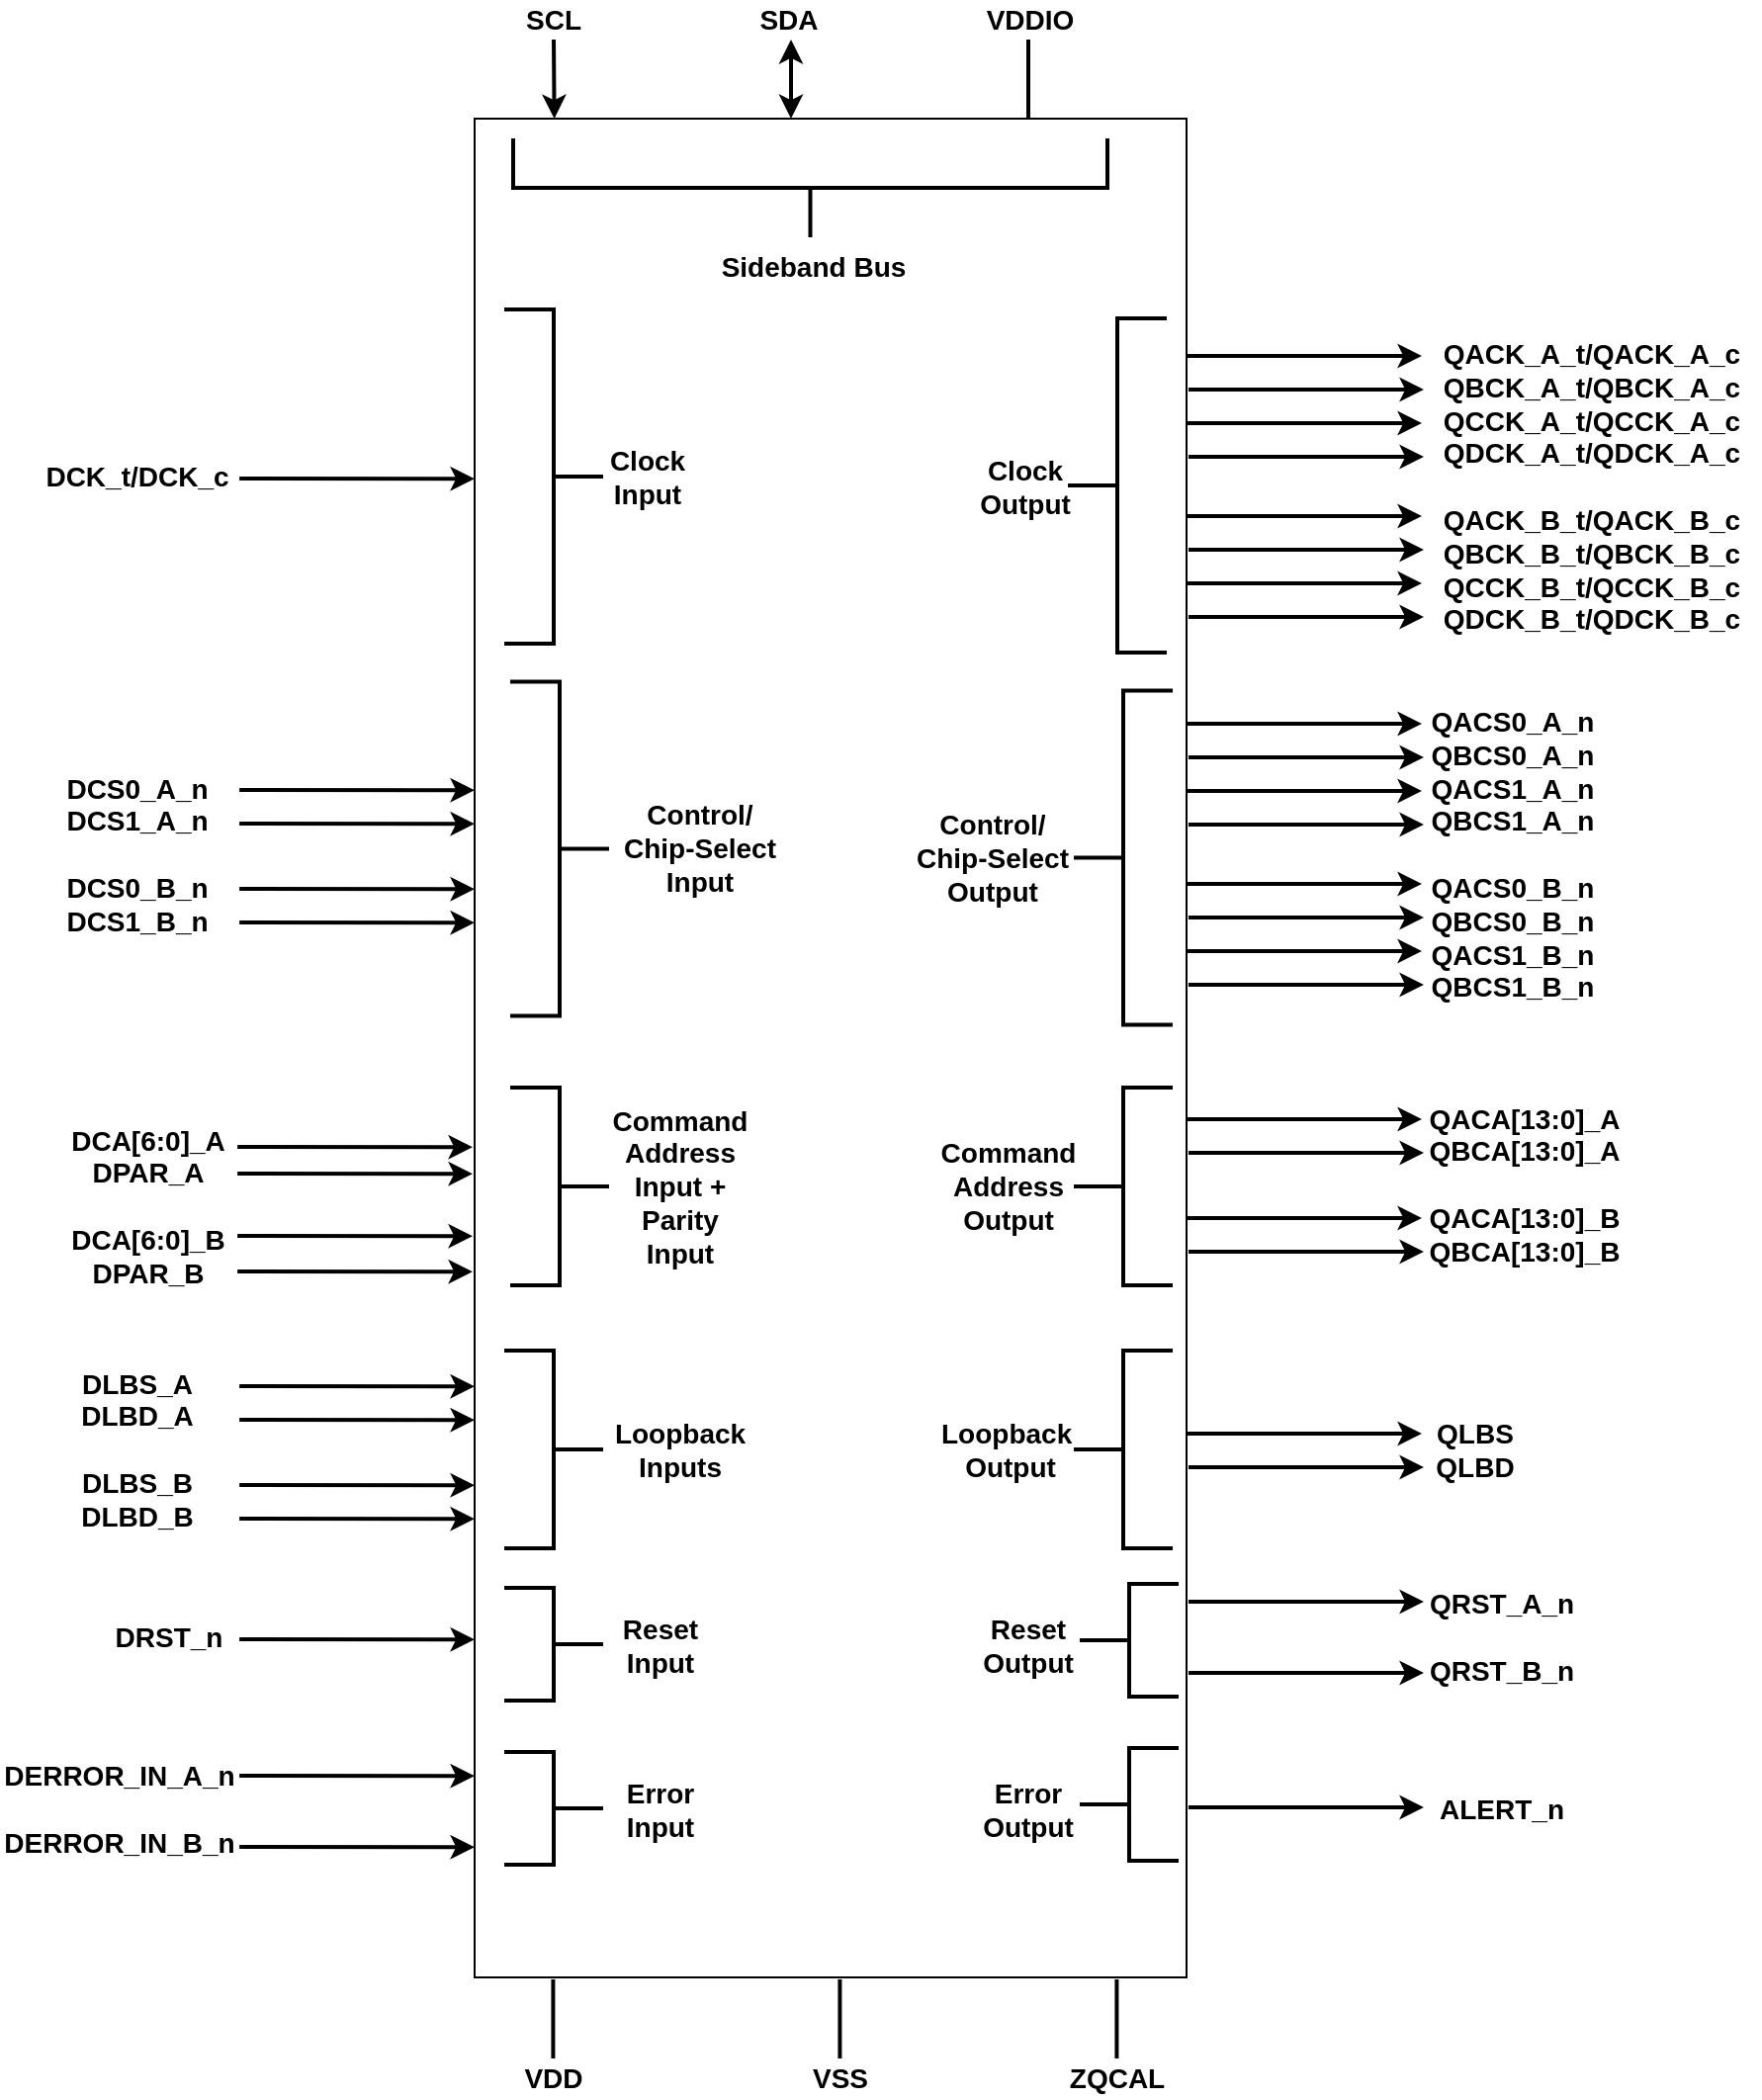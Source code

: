 <mxfile version="26.0.11">
  <diagram name="Page-1" id="vdN65WVOUSUoNXqUONqW">
    <mxGraphModel dx="1157" dy="998" grid="1" gridSize="10" guides="1" tooltips="1" connect="1" arrows="1" fold="1" page="1" pageScale="1" pageWidth="850" pageHeight="1100" math="0" shadow="0">
      <root>
        <mxCell id="0" />
        <mxCell id="1" parent="0" />
        <mxCell id="19wFOHCZdqjI787uc1kk-1" value="" style="rounded=0;whiteSpace=wrap;html=1;" parent="1" vertex="1">
          <mxGeometry x="240" y="80" width="360" height="940" as="geometry" />
        </mxCell>
        <mxCell id="19wFOHCZdqjI787uc1kk-2" value="" style="endArrow=classic;html=1;rounded=0;entryX=-0.003;entryY=0.059;entryDx=0;entryDy=0;entryPerimeter=0;strokeWidth=2;" parent="1" edge="1">
          <mxGeometry width="50" height="50" relative="1" as="geometry">
            <mxPoint x="121.08" y="262" as="sourcePoint" />
            <mxPoint x="240.0" y="262.12" as="targetPoint" />
          </mxGeometry>
        </mxCell>
        <mxCell id="19wFOHCZdqjI787uc1kk-5" value="DCK_t/DCK_c" style="text;html=1;align=center;verticalAlign=middle;whiteSpace=wrap;rounded=0;fontStyle=1;fontSize=14;" parent="1" vertex="1">
          <mxGeometry x="19" y="241" width="101.08" height="40" as="geometry" />
        </mxCell>
        <mxCell id="19wFOHCZdqjI787uc1kk-6" value="" style="endArrow=classic;html=1;rounded=0;entryX=-0.003;entryY=0.059;entryDx=0;entryDy=0;entryPerimeter=0;strokeWidth=2;" parent="1" edge="1">
          <mxGeometry width="50" height="50" relative="1" as="geometry">
            <mxPoint x="600" y="200" as="sourcePoint" />
            <mxPoint x="719" y="200" as="targetPoint" />
          </mxGeometry>
        </mxCell>
        <mxCell id="19wFOHCZdqjI787uc1kk-7" value="" style="endArrow=classic;html=1;rounded=0;entryX=-0.003;entryY=0.059;entryDx=0;entryDy=0;entryPerimeter=0;strokeWidth=2;" parent="1" edge="1">
          <mxGeometry width="50" height="50" relative="1" as="geometry">
            <mxPoint x="601" y="217" as="sourcePoint" />
            <mxPoint x="720" y="217" as="targetPoint" />
          </mxGeometry>
        </mxCell>
        <mxCell id="19wFOHCZdqjI787uc1kk-8" value="QACK_A_t/QACK_A_c&lt;div&gt;QBCK_A_t/QBCK_A_c&lt;/div&gt;&lt;div&gt;QCCK_A_t/QCCK_A_c&lt;/div&gt;&lt;div&gt;QDCK_A_t/QDCK_A_c&lt;/div&gt;&lt;div&gt;&lt;br&gt;&lt;/div&gt;&lt;div&gt;QACK_B_t/QACK_B_c&lt;/div&gt;&lt;div&gt;QBCK_B_t/QBCK_B_c&lt;/div&gt;&lt;div&gt;QCCK_B_t/QCCK_B_c&lt;/div&gt;&lt;div&gt;QDCK_B_t/QDCK_B_c&lt;/div&gt;" style="text;html=1;align=center;verticalAlign=middle;whiteSpace=wrap;rounded=0;fontStyle=1;fontSize=14;" parent="1" vertex="1">
          <mxGeometry x="720" y="184" width="170" height="163" as="geometry" />
        </mxCell>
        <mxCell id="19wFOHCZdqjI787uc1kk-9" value="" style="endArrow=classic;html=1;rounded=0;entryX=-0.003;entryY=0.059;entryDx=0;entryDy=0;entryPerimeter=0;strokeWidth=2;" parent="1" edge="1">
          <mxGeometry width="50" height="50" relative="1" as="geometry">
            <mxPoint x="600" y="234" as="sourcePoint" />
            <mxPoint x="719" y="234" as="targetPoint" />
          </mxGeometry>
        </mxCell>
        <mxCell id="19wFOHCZdqjI787uc1kk-10" value="" style="endArrow=classic;html=1;rounded=0;entryX=-0.003;entryY=0.059;entryDx=0;entryDy=0;entryPerimeter=0;strokeWidth=2;" parent="1" edge="1">
          <mxGeometry width="50" height="50" relative="1" as="geometry">
            <mxPoint x="601" y="251" as="sourcePoint" />
            <mxPoint x="720" y="251" as="targetPoint" />
          </mxGeometry>
        </mxCell>
        <mxCell id="19wFOHCZdqjI787uc1kk-11" value="" style="endArrow=classic;html=1;rounded=0;entryX=-0.003;entryY=0.059;entryDx=0;entryDy=0;entryPerimeter=0;strokeWidth=2;" parent="1" edge="1">
          <mxGeometry width="50" height="50" relative="1" as="geometry">
            <mxPoint x="600" y="281" as="sourcePoint" />
            <mxPoint x="719" y="281" as="targetPoint" />
          </mxGeometry>
        </mxCell>
        <mxCell id="19wFOHCZdqjI787uc1kk-12" value="" style="endArrow=classic;html=1;rounded=0;entryX=-0.003;entryY=0.059;entryDx=0;entryDy=0;entryPerimeter=0;strokeWidth=2;" parent="1" edge="1">
          <mxGeometry width="50" height="50" relative="1" as="geometry">
            <mxPoint x="601" y="298" as="sourcePoint" />
            <mxPoint x="720" y="298" as="targetPoint" />
          </mxGeometry>
        </mxCell>
        <mxCell id="19wFOHCZdqjI787uc1kk-13" value="" style="endArrow=classic;html=1;rounded=0;entryX=-0.003;entryY=0.059;entryDx=0;entryDy=0;entryPerimeter=0;strokeWidth=2;" parent="1" edge="1">
          <mxGeometry width="50" height="50" relative="1" as="geometry">
            <mxPoint x="600" y="315" as="sourcePoint" />
            <mxPoint x="719" y="315" as="targetPoint" />
          </mxGeometry>
        </mxCell>
        <mxCell id="19wFOHCZdqjI787uc1kk-14" value="" style="endArrow=classic;html=1;rounded=0;entryX=-0.003;entryY=0.059;entryDx=0;entryDy=0;entryPerimeter=0;strokeWidth=2;" parent="1" edge="1">
          <mxGeometry width="50" height="50" relative="1" as="geometry">
            <mxPoint x="601" y="332" as="sourcePoint" />
            <mxPoint x="720" y="332" as="targetPoint" />
          </mxGeometry>
        </mxCell>
        <mxCell id="19wFOHCZdqjI787uc1kk-15" value="" style="endArrow=classic;html=1;rounded=0;entryX=-0.003;entryY=0.059;entryDx=0;entryDy=0;entryPerimeter=0;strokeWidth=2;" parent="1" edge="1">
          <mxGeometry width="50" height="50" relative="1" as="geometry">
            <mxPoint x="121.08" y="419.5" as="sourcePoint" />
            <mxPoint x="240.0" y="419.62" as="targetPoint" />
          </mxGeometry>
        </mxCell>
        <mxCell id="19wFOHCZdqjI787uc1kk-16" value="DCS0_A_n&lt;div&gt;DCS1_A_n&lt;/div&gt;&lt;div&gt;&lt;br&gt;&lt;/div&gt;&lt;div&gt;DCS0_B_n&lt;/div&gt;&lt;div&gt;DCS1_B_n&lt;/div&gt;" style="text;html=1;align=center;verticalAlign=middle;whiteSpace=wrap;rounded=0;fontStyle=1;fontSize=14;" parent="1" vertex="1">
          <mxGeometry x="19" y="406.5" width="101.08" height="90" as="geometry" />
        </mxCell>
        <mxCell id="19wFOHCZdqjI787uc1kk-17" value="" style="endArrow=classic;html=1;rounded=0;entryX=-0.003;entryY=0.059;entryDx=0;entryDy=0;entryPerimeter=0;strokeWidth=2;" parent="1" edge="1">
          <mxGeometry width="50" height="50" relative="1" as="geometry">
            <mxPoint x="121.08" y="436.5" as="sourcePoint" />
            <mxPoint x="240.0" y="436.62" as="targetPoint" />
          </mxGeometry>
        </mxCell>
        <mxCell id="19wFOHCZdqjI787uc1kk-18" value="" style="endArrow=classic;html=1;rounded=0;entryX=-0.003;entryY=0.059;entryDx=0;entryDy=0;entryPerimeter=0;strokeWidth=2;" parent="1" edge="1">
          <mxGeometry width="50" height="50" relative="1" as="geometry">
            <mxPoint x="121.08" y="469.5" as="sourcePoint" />
            <mxPoint x="240.0" y="469.62" as="targetPoint" />
          </mxGeometry>
        </mxCell>
        <mxCell id="19wFOHCZdqjI787uc1kk-19" value="" style="endArrow=classic;html=1;rounded=0;entryX=-0.003;entryY=0.059;entryDx=0;entryDy=0;entryPerimeter=0;strokeWidth=2;" parent="1" edge="1">
          <mxGeometry width="50" height="50" relative="1" as="geometry">
            <mxPoint x="121.08" y="486.5" as="sourcePoint" />
            <mxPoint x="240.0" y="486.62" as="targetPoint" />
          </mxGeometry>
        </mxCell>
        <mxCell id="19wFOHCZdqjI787uc1kk-20" value="" style="endArrow=classic;html=1;rounded=0;entryX=-0.003;entryY=0.059;entryDx=0;entryDy=0;entryPerimeter=0;strokeWidth=2;" parent="1" edge="1">
          <mxGeometry width="50" height="50" relative="1" as="geometry">
            <mxPoint x="600" y="386" as="sourcePoint" />
            <mxPoint x="719" y="386" as="targetPoint" />
          </mxGeometry>
        </mxCell>
        <mxCell id="19wFOHCZdqjI787uc1kk-21" value="" style="endArrow=classic;html=1;rounded=0;entryX=-0.003;entryY=0.059;entryDx=0;entryDy=0;entryPerimeter=0;strokeWidth=2;" parent="1" edge="1">
          <mxGeometry width="50" height="50" relative="1" as="geometry">
            <mxPoint x="601" y="403" as="sourcePoint" />
            <mxPoint x="720" y="403" as="targetPoint" />
          </mxGeometry>
        </mxCell>
        <mxCell id="19wFOHCZdqjI787uc1kk-22" value="QACS0_A_n&lt;div&gt;QBCS0_A_n&lt;/div&gt;&lt;div&gt;QACS1_A_n&lt;/div&gt;&lt;div&gt;QBCS1_A_n&lt;/div&gt;&lt;div&gt;&lt;br&gt;&lt;/div&gt;&lt;div&gt;QACS0_B_n&lt;div&gt;QBCS0_B_n&lt;/div&gt;&lt;div&gt;QACS1_B_n&lt;/div&gt;&lt;div&gt;QBCS1_B_n&lt;/div&gt;&lt;/div&gt;" style="text;html=1;align=center;verticalAlign=middle;whiteSpace=wrap;rounded=0;fontStyle=1;fontSize=14;" parent="1" vertex="1">
          <mxGeometry x="720" y="370" width="90" height="163" as="geometry" />
        </mxCell>
        <mxCell id="19wFOHCZdqjI787uc1kk-23" value="" style="endArrow=classic;html=1;rounded=0;entryX=-0.003;entryY=0.059;entryDx=0;entryDy=0;entryPerimeter=0;strokeWidth=2;" parent="1" edge="1">
          <mxGeometry width="50" height="50" relative="1" as="geometry">
            <mxPoint x="600" y="420" as="sourcePoint" />
            <mxPoint x="719" y="420" as="targetPoint" />
          </mxGeometry>
        </mxCell>
        <mxCell id="19wFOHCZdqjI787uc1kk-24" value="" style="endArrow=classic;html=1;rounded=0;entryX=-0.003;entryY=0.059;entryDx=0;entryDy=0;entryPerimeter=0;strokeWidth=2;" parent="1" edge="1">
          <mxGeometry width="50" height="50" relative="1" as="geometry">
            <mxPoint x="601" y="437" as="sourcePoint" />
            <mxPoint x="720" y="437" as="targetPoint" />
          </mxGeometry>
        </mxCell>
        <mxCell id="19wFOHCZdqjI787uc1kk-25" value="" style="endArrow=classic;html=1;rounded=0;entryX=-0.003;entryY=0.059;entryDx=0;entryDy=0;entryPerimeter=0;strokeWidth=2;" parent="1" edge="1">
          <mxGeometry width="50" height="50" relative="1" as="geometry">
            <mxPoint x="600" y="467" as="sourcePoint" />
            <mxPoint x="719" y="467" as="targetPoint" />
          </mxGeometry>
        </mxCell>
        <mxCell id="19wFOHCZdqjI787uc1kk-26" value="" style="endArrow=classic;html=1;rounded=0;entryX=-0.003;entryY=0.059;entryDx=0;entryDy=0;entryPerimeter=0;strokeWidth=2;" parent="1" edge="1">
          <mxGeometry width="50" height="50" relative="1" as="geometry">
            <mxPoint x="601" y="484" as="sourcePoint" />
            <mxPoint x="720" y="484" as="targetPoint" />
          </mxGeometry>
        </mxCell>
        <mxCell id="19wFOHCZdqjI787uc1kk-27" value="" style="endArrow=classic;html=1;rounded=0;entryX=-0.003;entryY=0.059;entryDx=0;entryDy=0;entryPerimeter=0;strokeWidth=2;" parent="1" edge="1">
          <mxGeometry width="50" height="50" relative="1" as="geometry">
            <mxPoint x="600" y="501" as="sourcePoint" />
            <mxPoint x="719" y="501" as="targetPoint" />
          </mxGeometry>
        </mxCell>
        <mxCell id="19wFOHCZdqjI787uc1kk-28" value="" style="endArrow=classic;html=1;rounded=0;entryX=-0.003;entryY=0.059;entryDx=0;entryDy=0;entryPerimeter=0;strokeWidth=2;" parent="1" edge="1">
          <mxGeometry width="50" height="50" relative="1" as="geometry">
            <mxPoint x="601" y="518" as="sourcePoint" />
            <mxPoint x="720" y="518" as="targetPoint" />
          </mxGeometry>
        </mxCell>
        <mxCell id="19wFOHCZdqjI787uc1kk-29" value="" style="endArrow=classic;html=1;rounded=0;entryX=-0.003;entryY=0.059;entryDx=0;entryDy=0;entryPerimeter=0;strokeWidth=2;" parent="1" edge="1">
          <mxGeometry width="50" height="50" relative="1" as="geometry">
            <mxPoint x="600" y="586" as="sourcePoint" />
            <mxPoint x="719" y="586" as="targetPoint" />
          </mxGeometry>
        </mxCell>
        <mxCell id="19wFOHCZdqjI787uc1kk-30" value="" style="endArrow=classic;html=1;rounded=0;entryX=-0.003;entryY=0.059;entryDx=0;entryDy=0;entryPerimeter=0;strokeWidth=2;" parent="1" edge="1">
          <mxGeometry width="50" height="50" relative="1" as="geometry">
            <mxPoint x="601" y="603" as="sourcePoint" />
            <mxPoint x="720" y="603" as="targetPoint" />
          </mxGeometry>
        </mxCell>
        <mxCell id="19wFOHCZdqjI787uc1kk-31" value="QACA[13:0]_A&lt;div&gt;QBCA[13:0]_A&lt;/div&gt;&lt;div&gt;&lt;br&gt;&lt;/div&gt;&lt;div&gt;QACA[13:0]_B&lt;div&gt;QBCA[13:0]_B&lt;/div&gt;&lt;/div&gt;" style="text;html=1;align=center;verticalAlign=middle;whiteSpace=wrap;rounded=0;fontStyle=1;fontSize=14;" parent="1" vertex="1">
          <mxGeometry x="722" y="569" width="98" height="100" as="geometry" />
        </mxCell>
        <mxCell id="19wFOHCZdqjI787uc1kk-32" value="" style="endArrow=classic;html=1;rounded=0;entryX=-0.003;entryY=0.059;entryDx=0;entryDy=0;entryPerimeter=0;strokeWidth=2;" parent="1" edge="1">
          <mxGeometry width="50" height="50" relative="1" as="geometry">
            <mxPoint x="600" y="636" as="sourcePoint" />
            <mxPoint x="719" y="636" as="targetPoint" />
          </mxGeometry>
        </mxCell>
        <mxCell id="19wFOHCZdqjI787uc1kk-33" value="" style="endArrow=classic;html=1;rounded=0;entryX=-0.003;entryY=0.059;entryDx=0;entryDy=0;entryPerimeter=0;strokeWidth=2;" parent="1" edge="1">
          <mxGeometry width="50" height="50" relative="1" as="geometry">
            <mxPoint x="601" y="653" as="sourcePoint" />
            <mxPoint x="720" y="653" as="targetPoint" />
          </mxGeometry>
        </mxCell>
        <mxCell id="19wFOHCZdqjI787uc1kk-38" value="" style="endArrow=classic;html=1;rounded=0;entryX=-0.003;entryY=0.059;entryDx=0;entryDy=0;entryPerimeter=0;strokeWidth=2;" parent="1" edge="1">
          <mxGeometry width="50" height="50" relative="1" as="geometry">
            <mxPoint x="120.08" y="600" as="sourcePoint" />
            <mxPoint x="239.0" y="600.12" as="targetPoint" />
          </mxGeometry>
        </mxCell>
        <mxCell id="19wFOHCZdqjI787uc1kk-39" value="" style="endArrow=classic;html=1;rounded=0;entryX=-0.003;entryY=0.059;entryDx=0;entryDy=0;entryPerimeter=0;strokeWidth=2;" parent="1" edge="1">
          <mxGeometry width="50" height="50" relative="1" as="geometry">
            <mxPoint x="120.08" y="645" as="sourcePoint" />
            <mxPoint x="239.0" y="645.12" as="targetPoint" />
          </mxGeometry>
        </mxCell>
        <mxCell id="19wFOHCZdqjI787uc1kk-40" value="DCA[6:0]_A&lt;div&gt;DPAR_A&lt;/div&gt;&lt;div&gt;&lt;br&gt;&lt;/div&gt;&lt;div&gt;DCA[6:0]_B&lt;/div&gt;&lt;div&gt;DPAR_B&lt;/div&gt;" style="text;html=1;align=center;verticalAlign=middle;whiteSpace=wrap;rounded=0;fontStyle=1;fontSize=14;" parent="1" vertex="1">
          <mxGeometry x="30" y="589" width="90.08" height="81" as="geometry" />
        </mxCell>
        <mxCell id="19wFOHCZdqjI787uc1kk-41" value="" style="endArrow=classic;html=1;rounded=0;entryX=-0.003;entryY=0.059;entryDx=0;entryDy=0;entryPerimeter=0;strokeWidth=2;" parent="1" edge="1">
          <mxGeometry width="50" height="50" relative="1" as="geometry">
            <mxPoint x="121.08" y="721" as="sourcePoint" />
            <mxPoint x="240.0" y="721.12" as="targetPoint" />
          </mxGeometry>
        </mxCell>
        <mxCell id="19wFOHCZdqjI787uc1kk-42" value="DLBS_A&lt;div&gt;DLBD_A&lt;/div&gt;&lt;div&gt;&lt;br&gt;&lt;/div&gt;&lt;div&gt;DLBS_B&lt;/div&gt;&lt;div&gt;DLBD_B&lt;/div&gt;" style="text;html=1;align=center;verticalAlign=middle;whiteSpace=wrap;rounded=0;fontStyle=1;fontSize=14;" parent="1" vertex="1">
          <mxGeometry x="19" y="708" width="101.08" height="90" as="geometry" />
        </mxCell>
        <mxCell id="19wFOHCZdqjI787uc1kk-43" value="" style="endArrow=classic;html=1;rounded=0;entryX=-0.003;entryY=0.059;entryDx=0;entryDy=0;entryPerimeter=0;strokeWidth=2;" parent="1" edge="1">
          <mxGeometry width="50" height="50" relative="1" as="geometry">
            <mxPoint x="121.08" y="738" as="sourcePoint" />
            <mxPoint x="240.0" y="738.12" as="targetPoint" />
          </mxGeometry>
        </mxCell>
        <mxCell id="19wFOHCZdqjI787uc1kk-44" value="" style="endArrow=classic;html=1;rounded=0;entryX=-0.003;entryY=0.059;entryDx=0;entryDy=0;entryPerimeter=0;strokeWidth=2;" parent="1" edge="1">
          <mxGeometry width="50" height="50" relative="1" as="geometry">
            <mxPoint x="121.08" y="771" as="sourcePoint" />
            <mxPoint x="240.0" y="771.12" as="targetPoint" />
          </mxGeometry>
        </mxCell>
        <mxCell id="19wFOHCZdqjI787uc1kk-45" value="" style="endArrow=classic;html=1;rounded=0;entryX=-0.003;entryY=0.059;entryDx=0;entryDy=0;entryPerimeter=0;strokeWidth=2;" parent="1" edge="1">
          <mxGeometry width="50" height="50" relative="1" as="geometry">
            <mxPoint x="121.08" y="788" as="sourcePoint" />
            <mxPoint x="240.0" y="788.12" as="targetPoint" />
          </mxGeometry>
        </mxCell>
        <mxCell id="19wFOHCZdqjI787uc1kk-46" value="" style="endArrow=classic;html=1;rounded=0;entryX=-0.003;entryY=0.059;entryDx=0;entryDy=0;entryPerimeter=0;strokeWidth=2;" parent="1" edge="1">
          <mxGeometry width="50" height="50" relative="1" as="geometry">
            <mxPoint x="600" y="745" as="sourcePoint" />
            <mxPoint x="719" y="745" as="targetPoint" />
          </mxGeometry>
        </mxCell>
        <mxCell id="19wFOHCZdqjI787uc1kk-47" value="" style="endArrow=classic;html=1;rounded=0;entryX=-0.003;entryY=0.059;entryDx=0;entryDy=0;entryPerimeter=0;strokeWidth=2;" parent="1" edge="1">
          <mxGeometry width="50" height="50" relative="1" as="geometry">
            <mxPoint x="601" y="762" as="sourcePoint" />
            <mxPoint x="720" y="762" as="targetPoint" />
          </mxGeometry>
        </mxCell>
        <mxCell id="19wFOHCZdqjI787uc1kk-48" value="QLBS&lt;div&gt;QLBD&lt;/div&gt;" style="text;html=1;align=center;verticalAlign=middle;whiteSpace=wrap;rounded=0;fontStyle=1;fontSize=14;" parent="1" vertex="1">
          <mxGeometry x="722" y="728" width="48" height="50" as="geometry" />
        </mxCell>
        <mxCell id="19wFOHCZdqjI787uc1kk-51" value="" style="endArrow=classic;html=1;rounded=0;entryX=-0.003;entryY=0.059;entryDx=0;entryDy=0;entryPerimeter=0;strokeWidth=2;" parent="1" edge="1">
          <mxGeometry width="50" height="50" relative="1" as="geometry">
            <mxPoint x="121.08" y="849" as="sourcePoint" />
            <mxPoint x="240.0" y="849.12" as="targetPoint" />
          </mxGeometry>
        </mxCell>
        <mxCell id="19wFOHCZdqjI787uc1kk-52" value="DRST_n" style="text;html=1;align=center;verticalAlign=middle;whiteSpace=wrap;rounded=0;fontStyle=1;fontSize=14;" parent="1" vertex="1">
          <mxGeometry x="50" y="838" width="71.08" height="20" as="geometry" />
        </mxCell>
        <mxCell id="19wFOHCZdqjI787uc1kk-53" value="" style="endArrow=classic;html=1;rounded=0;entryX=-0.003;entryY=0.059;entryDx=0;entryDy=0;entryPerimeter=0;strokeWidth=2;" parent="1" edge="1">
          <mxGeometry width="50" height="50" relative="1" as="geometry">
            <mxPoint x="601" y="830" as="sourcePoint" />
            <mxPoint x="720" y="830" as="targetPoint" />
          </mxGeometry>
        </mxCell>
        <mxCell id="19wFOHCZdqjI787uc1kk-55" value="QRST_A_n&lt;div&gt;&lt;br&gt;&lt;div&gt;QRST_B_n&lt;/div&gt;&lt;/div&gt;" style="text;html=1;align=center;verticalAlign=middle;whiteSpace=wrap;rounded=0;fontStyle=1;fontSize=14;" parent="1" vertex="1">
          <mxGeometry x="727.5" y="823" width="63" height="50" as="geometry" />
        </mxCell>
        <mxCell id="19wFOHCZdqjI787uc1kk-56" value="" style="endArrow=classic;html=1;rounded=0;entryX=-0.003;entryY=0.059;entryDx=0;entryDy=0;entryPerimeter=0;strokeWidth=2;" parent="1" edge="1">
          <mxGeometry width="50" height="50" relative="1" as="geometry">
            <mxPoint x="601" y="866" as="sourcePoint" />
            <mxPoint x="720" y="866" as="targetPoint" />
          </mxGeometry>
        </mxCell>
        <mxCell id="19wFOHCZdqjI787uc1kk-59" value="" style="endArrow=classic;html=1;rounded=0;entryX=-0.003;entryY=0.059;entryDx=0;entryDy=0;entryPerimeter=0;strokeWidth=2;" parent="1" edge="1">
          <mxGeometry width="50" height="50" relative="1" as="geometry">
            <mxPoint x="601" y="934" as="sourcePoint" />
            <mxPoint x="720" y="934" as="targetPoint" />
          </mxGeometry>
        </mxCell>
        <mxCell id="19wFOHCZdqjI787uc1kk-60" value="ALERT_n" style="text;html=1;align=center;verticalAlign=middle;whiteSpace=wrap;rounded=0;fontStyle=1;fontSize=14;" parent="1" vertex="1">
          <mxGeometry x="727.5" y="925" width="63" height="20" as="geometry" />
        </mxCell>
        <mxCell id="19wFOHCZdqjI787uc1kk-62" value="" style="endArrow=classic;html=1;rounded=0;entryX=-0.003;entryY=0.059;entryDx=0;entryDy=0;entryPerimeter=0;strokeWidth=2;" parent="1" edge="1">
          <mxGeometry width="50" height="50" relative="1" as="geometry">
            <mxPoint x="121.08" y="918" as="sourcePoint" />
            <mxPoint x="240.0" y="918.12" as="targetPoint" />
          </mxGeometry>
        </mxCell>
        <mxCell id="19wFOHCZdqjI787uc1kk-63" value="" style="endArrow=classic;html=1;rounded=0;entryX=-0.003;entryY=0.059;entryDx=0;entryDy=0;entryPerimeter=0;strokeWidth=2;" parent="1" edge="1">
          <mxGeometry width="50" height="50" relative="1" as="geometry">
            <mxPoint x="121.08" y="954" as="sourcePoint" />
            <mxPoint x="240.0" y="954.12" as="targetPoint" />
          </mxGeometry>
        </mxCell>
        <mxCell id="19wFOHCZdqjI787uc1kk-64" value="DERROR_IN_A_n&lt;div&gt;&lt;br&gt;&lt;/div&gt;&lt;div&gt;DERROR_IN_B_n&lt;/div&gt;" style="text;html=1;align=center;verticalAlign=middle;whiteSpace=wrap;rounded=0;fontStyle=1;fontSize=14;" parent="1" vertex="1">
          <mxGeometry y="907" width="121.08" height="56" as="geometry" />
        </mxCell>
        <mxCell id="19wFOHCZdqjI787uc1kk-66" value="" style="endArrow=classic;html=1;rounded=0;entryX=0.112;entryY=0;entryDx=0;entryDy=0;entryPerimeter=0;strokeWidth=2;" parent="1" target="19wFOHCZdqjI787uc1kk-1" edge="1">
          <mxGeometry width="50" height="50" relative="1" as="geometry">
            <mxPoint x="280" y="40" as="sourcePoint" />
            <mxPoint x="278.92" y="80.12" as="targetPoint" />
          </mxGeometry>
        </mxCell>
        <mxCell id="19wFOHCZdqjI787uc1kk-67" value="" style="endArrow=classic;html=1;rounded=0;entryX=0.112;entryY=0;entryDx=0;entryDy=0;entryPerimeter=0;strokeWidth=2;startArrow=classic;startFill=1;" parent="1" edge="1">
          <mxGeometry width="50" height="50" relative="1" as="geometry">
            <mxPoint x="400" y="40" as="sourcePoint" />
            <mxPoint x="400" y="80" as="targetPoint" />
          </mxGeometry>
        </mxCell>
        <mxCell id="19wFOHCZdqjI787uc1kk-68" value="" style="endArrow=none;html=1;rounded=0;entryX=0.112;entryY=0;entryDx=0;entryDy=0;entryPerimeter=0;strokeWidth=2;startFill=0;" parent="1" edge="1">
          <mxGeometry width="50" height="50" relative="1" as="geometry">
            <mxPoint x="520" y="40" as="sourcePoint" />
            <mxPoint x="520" y="80" as="targetPoint" />
          </mxGeometry>
        </mxCell>
        <mxCell id="19wFOHCZdqjI787uc1kk-69" value="SCL" style="text;html=1;align=center;verticalAlign=middle;whiteSpace=wrap;rounded=0;fontStyle=1;fontSize=14;" parent="1" vertex="1">
          <mxGeometry x="255" y="20" width="50" height="20" as="geometry" />
        </mxCell>
        <mxCell id="19wFOHCZdqjI787uc1kk-70" value="SDA" style="text;html=1;align=center;verticalAlign=middle;whiteSpace=wrap;rounded=0;fontStyle=1;fontSize=14;" parent="1" vertex="1">
          <mxGeometry x="374" y="20" width="50" height="20" as="geometry" />
        </mxCell>
        <mxCell id="19wFOHCZdqjI787uc1kk-71" value="VDDIO" style="text;html=1;align=center;verticalAlign=middle;whiteSpace=wrap;rounded=0;fontStyle=1;fontSize=14;" parent="1" vertex="1">
          <mxGeometry x="496" y="20" width="50" height="20" as="geometry" />
        </mxCell>
        <mxCell id="19wFOHCZdqjI787uc1kk-72" value="" style="endArrow=none;html=1;rounded=0;entryX=0.112;entryY=0;entryDx=0;entryDy=0;entryPerimeter=0;strokeWidth=2;startFill=0;" parent="1" edge="1">
          <mxGeometry width="50" height="50" relative="1" as="geometry">
            <mxPoint x="279.71" y="1021" as="sourcePoint" />
            <mxPoint x="279.71" y="1061" as="targetPoint" />
          </mxGeometry>
        </mxCell>
        <mxCell id="19wFOHCZdqjI787uc1kk-73" value="VDD" style="text;html=1;align=center;verticalAlign=middle;whiteSpace=wrap;rounded=0;fontStyle=1;fontSize=14;" parent="1" vertex="1">
          <mxGeometry x="255" y="1061" width="50" height="20" as="geometry" />
        </mxCell>
        <mxCell id="19wFOHCZdqjI787uc1kk-75" value="" style="endArrow=none;html=1;rounded=0;entryX=0.112;entryY=0;entryDx=0;entryDy=0;entryPerimeter=0;strokeWidth=2;startFill=0;" parent="1" edge="1">
          <mxGeometry width="50" height="50" relative="1" as="geometry">
            <mxPoint x="424.71" y="1021" as="sourcePoint" />
            <mxPoint x="424.71" y="1061" as="targetPoint" />
          </mxGeometry>
        </mxCell>
        <mxCell id="19wFOHCZdqjI787uc1kk-76" value="VSS" style="text;html=1;align=center;verticalAlign=middle;whiteSpace=wrap;rounded=0;fontStyle=1;fontSize=14;" parent="1" vertex="1">
          <mxGeometry x="400" y="1061" width="50" height="20" as="geometry" />
        </mxCell>
        <mxCell id="19wFOHCZdqjI787uc1kk-77" value="" style="endArrow=none;html=1;rounded=0;entryX=0.112;entryY=0;entryDx=0;entryDy=0;entryPerimeter=0;strokeWidth=2;startFill=0;" parent="1" edge="1">
          <mxGeometry width="50" height="50" relative="1" as="geometry">
            <mxPoint x="564.71" y="1021" as="sourcePoint" />
            <mxPoint x="564.71" y="1061" as="targetPoint" />
          </mxGeometry>
        </mxCell>
        <mxCell id="19wFOHCZdqjI787uc1kk-78" value="ZQCAL" style="text;html=1;align=center;verticalAlign=middle;whiteSpace=wrap;rounded=0;fontStyle=1;fontSize=14;" parent="1" vertex="1">
          <mxGeometry x="540" y="1061" width="50" height="20" as="geometry" />
        </mxCell>
        <mxCell id="19wFOHCZdqjI787uc1kk-79" value="" style="strokeWidth=2;html=1;shape=mxgraph.flowchart.annotation_2;align=left;labelPosition=right;pointerEvents=1;" parent="1" vertex="1">
          <mxGeometry x="540" y="181" width="50" height="169" as="geometry" />
        </mxCell>
        <mxCell id="19wFOHCZdqjI787uc1kk-80" value="" style="strokeWidth=2;html=1;shape=mxgraph.flowchart.annotation_2;align=left;labelPosition=right;pointerEvents=1;direction=west;" parent="1" vertex="1">
          <mxGeometry x="255" y="176.5" width="50" height="169" as="geometry" />
        </mxCell>
        <mxCell id="19wFOHCZdqjI787uc1kk-81" value="Clock Input" style="text;html=1;align=center;verticalAlign=middle;whiteSpace=wrap;rounded=0;fontStyle=1;fontSize=14;" parent="1" vertex="1">
          <mxGeometry x="305" y="241" width="45" height="40" as="geometry" />
        </mxCell>
        <mxCell id="19wFOHCZdqjI787uc1kk-82" value="Clock Output" style="text;html=1;align=center;verticalAlign=middle;whiteSpace=wrap;rounded=0;fontStyle=1;fontSize=14;" parent="1" vertex="1">
          <mxGeometry x="496" y="245.5" width="45" height="40" as="geometry" />
        </mxCell>
        <mxCell id="19wFOHCZdqjI787uc1kk-83" value="" style="strokeWidth=2;html=1;shape=mxgraph.flowchart.annotation_2;align=left;labelPosition=right;pointerEvents=1;" parent="1" vertex="1">
          <mxGeometry x="543" y="369.25" width="50" height="169" as="geometry" />
        </mxCell>
        <mxCell id="19wFOHCZdqjI787uc1kk-84" value="" style="strokeWidth=2;html=1;shape=mxgraph.flowchart.annotation_2;align=left;labelPosition=right;pointerEvents=1;direction=west;" parent="1" vertex="1">
          <mxGeometry x="258" y="364.75" width="50" height="169" as="geometry" />
        </mxCell>
        <mxCell id="19wFOHCZdqjI787uc1kk-85" value="Control/&lt;div&gt;Chip-Select&lt;div&gt;Input&lt;/div&gt;&lt;/div&gt;" style="text;html=1;align=center;verticalAlign=middle;whiteSpace=wrap;rounded=0;fontStyle=1;fontSize=14;" parent="1" vertex="1">
          <mxGeometry x="308" y="429.25" width="92" height="40" as="geometry" />
        </mxCell>
        <mxCell id="19wFOHCZdqjI787uc1kk-86" value="Control/&lt;div&gt;Chip-Select&lt;/div&gt;&lt;div&gt;Output&lt;/div&gt;" style="text;html=1;align=center;verticalAlign=middle;whiteSpace=wrap;rounded=0;fontStyle=1;fontSize=14;" parent="1" vertex="1">
          <mxGeometry x="460" y="433.75" width="84" height="40" as="geometry" />
        </mxCell>
        <mxCell id="19wFOHCZdqjI787uc1kk-87" value="" style="strokeWidth=2;html=1;shape=mxgraph.flowchart.annotation_2;align=left;labelPosition=right;pointerEvents=1;" parent="1" vertex="1">
          <mxGeometry x="543" y="570" width="50" height="100" as="geometry" />
        </mxCell>
        <mxCell id="19wFOHCZdqjI787uc1kk-88" value="" style="strokeWidth=2;html=1;shape=mxgraph.flowchart.annotation_2;align=left;labelPosition=right;pointerEvents=1;direction=west;" parent="1" vertex="1">
          <mxGeometry x="258" y="570" width="50" height="100" as="geometry" />
        </mxCell>
        <mxCell id="19wFOHCZdqjI787uc1kk-89" value="Command Address&lt;div&gt;Input + Parity Input&lt;/div&gt;" style="text;html=1;align=center;verticalAlign=middle;whiteSpace=wrap;rounded=0;fontStyle=1;fontSize=14;" parent="1" vertex="1">
          <mxGeometry x="308" y="600" width="72" height="40" as="geometry" />
        </mxCell>
        <mxCell id="19wFOHCZdqjI787uc1kk-90" value="Command&lt;div&gt;Address Output&lt;/div&gt;" style="text;html=1;align=center;verticalAlign=middle;whiteSpace=wrap;rounded=0;fontStyle=1;fontSize=14;" parent="1" vertex="1">
          <mxGeometry x="480" y="600" width="60" height="40" as="geometry" />
        </mxCell>
        <mxCell id="19wFOHCZdqjI787uc1kk-95" value="" style="strokeWidth=2;html=1;shape=mxgraph.flowchart.annotation_2;align=left;labelPosition=right;pointerEvents=1;direction=west;" parent="1" vertex="1">
          <mxGeometry x="255" y="703" width="50" height="100" as="geometry" />
        </mxCell>
        <mxCell id="19wFOHCZdqjI787uc1kk-96" value="Loopback Inputs" style="text;html=1;align=center;verticalAlign=middle;whiteSpace=wrap;rounded=0;fontStyle=1;fontSize=14;" parent="1" vertex="1">
          <mxGeometry x="308" y="733" width="72" height="40" as="geometry" />
        </mxCell>
        <mxCell id="19wFOHCZdqjI787uc1kk-97" value="" style="strokeWidth=2;html=1;shape=mxgraph.flowchart.annotation_2;align=left;labelPosition=right;pointerEvents=1;" parent="1" vertex="1">
          <mxGeometry x="543" y="703" width="50" height="100" as="geometry" />
        </mxCell>
        <mxCell id="19wFOHCZdqjI787uc1kk-98" value="Loopback&amp;nbsp;&lt;div&gt;Output&lt;/div&gt;" style="text;html=1;align=center;verticalAlign=middle;whiteSpace=wrap;rounded=0;fontStyle=1;fontSize=14;" parent="1" vertex="1">
          <mxGeometry x="481" y="733" width="60" height="40" as="geometry" />
        </mxCell>
        <mxCell id="19wFOHCZdqjI787uc1kk-99" value="" style="strokeWidth=2;html=1;shape=mxgraph.flowchart.annotation_2;align=left;labelPosition=right;pointerEvents=1;direction=west;" parent="1" vertex="1">
          <mxGeometry x="255" y="823" width="50" height="57" as="geometry" />
        </mxCell>
        <mxCell id="19wFOHCZdqjI787uc1kk-100" value="Reset Input" style="text;html=1;align=center;verticalAlign=middle;whiteSpace=wrap;rounded=0;fontStyle=1;fontSize=14;" parent="1" vertex="1">
          <mxGeometry x="308" y="831.5" width="52" height="40" as="geometry" />
        </mxCell>
        <mxCell id="19wFOHCZdqjI787uc1kk-101" value="" style="strokeWidth=2;html=1;shape=mxgraph.flowchart.annotation_2;align=left;labelPosition=right;pointerEvents=1;direction=east;" parent="1" vertex="1">
          <mxGeometry x="546" y="821" width="50" height="57" as="geometry" />
        </mxCell>
        <mxCell id="19wFOHCZdqjI787uc1kk-102" value="Reset Output" style="text;html=1;align=center;verticalAlign=middle;whiteSpace=wrap;rounded=0;fontStyle=1;fontSize=14;" parent="1" vertex="1">
          <mxGeometry x="494" y="831.5" width="52" height="40" as="geometry" />
        </mxCell>
        <mxCell id="19wFOHCZdqjI787uc1kk-103" value="" style="strokeWidth=2;html=1;shape=mxgraph.flowchart.annotation_2;align=left;labelPosition=right;pointerEvents=1;direction=west;" parent="1" vertex="1">
          <mxGeometry x="255" y="906" width="50" height="57" as="geometry" />
        </mxCell>
        <mxCell id="19wFOHCZdqjI787uc1kk-104" value="Error Input" style="text;html=1;align=center;verticalAlign=middle;whiteSpace=wrap;rounded=0;fontStyle=1;fontSize=14;" parent="1" vertex="1">
          <mxGeometry x="308" y="914.5" width="52" height="40" as="geometry" />
        </mxCell>
        <mxCell id="19wFOHCZdqjI787uc1kk-105" value="" style="strokeWidth=2;html=1;shape=mxgraph.flowchart.annotation_2;align=left;labelPosition=right;pointerEvents=1;direction=east;" parent="1" vertex="1">
          <mxGeometry x="546" y="904" width="50" height="57" as="geometry" />
        </mxCell>
        <mxCell id="19wFOHCZdqjI787uc1kk-106" value="Error Output" style="text;html=1;align=center;verticalAlign=middle;whiteSpace=wrap;rounded=0;fontStyle=1;fontSize=14;" parent="1" vertex="1">
          <mxGeometry x="494" y="914.5" width="52" height="40" as="geometry" />
        </mxCell>
        <mxCell id="19wFOHCZdqjI787uc1kk-107" value="" style="strokeWidth=2;html=1;shape=mxgraph.flowchart.annotation_2;align=left;labelPosition=right;pointerEvents=1;direction=north;" parent="1" vertex="1">
          <mxGeometry x="259.5" y="90" width="300.5" height="50" as="geometry" />
        </mxCell>
        <mxCell id="19wFOHCZdqjI787uc1kk-108" value="Sideband Bus" style="text;html=1;align=center;verticalAlign=middle;whiteSpace=wrap;rounded=0;fontStyle=1;fontSize=14;" parent="1" vertex="1">
          <mxGeometry x="350" y="140" width="122.75" height="30" as="geometry" />
        </mxCell>
        <mxCell id="ChkyDGeY4i1k0iZTdDXn-1" value="" style="endArrow=classic;html=1;rounded=0;entryX=-0.003;entryY=0.059;entryDx=0;entryDy=0;entryPerimeter=0;strokeWidth=2;" edge="1" parent="1">
          <mxGeometry width="50" height="50" relative="1" as="geometry">
            <mxPoint x="120.08" y="613.5" as="sourcePoint" />
            <mxPoint x="239.0" y="613.62" as="targetPoint" />
          </mxGeometry>
        </mxCell>
        <mxCell id="ChkyDGeY4i1k0iZTdDXn-2" value="" style="endArrow=classic;html=1;rounded=0;entryX=-0.003;entryY=0.059;entryDx=0;entryDy=0;entryPerimeter=0;strokeWidth=2;" edge="1" parent="1">
          <mxGeometry width="50" height="50" relative="1" as="geometry">
            <mxPoint x="120.08" y="663" as="sourcePoint" />
            <mxPoint x="239.0" y="663.12" as="targetPoint" />
          </mxGeometry>
        </mxCell>
      </root>
    </mxGraphModel>
  </diagram>
</mxfile>
